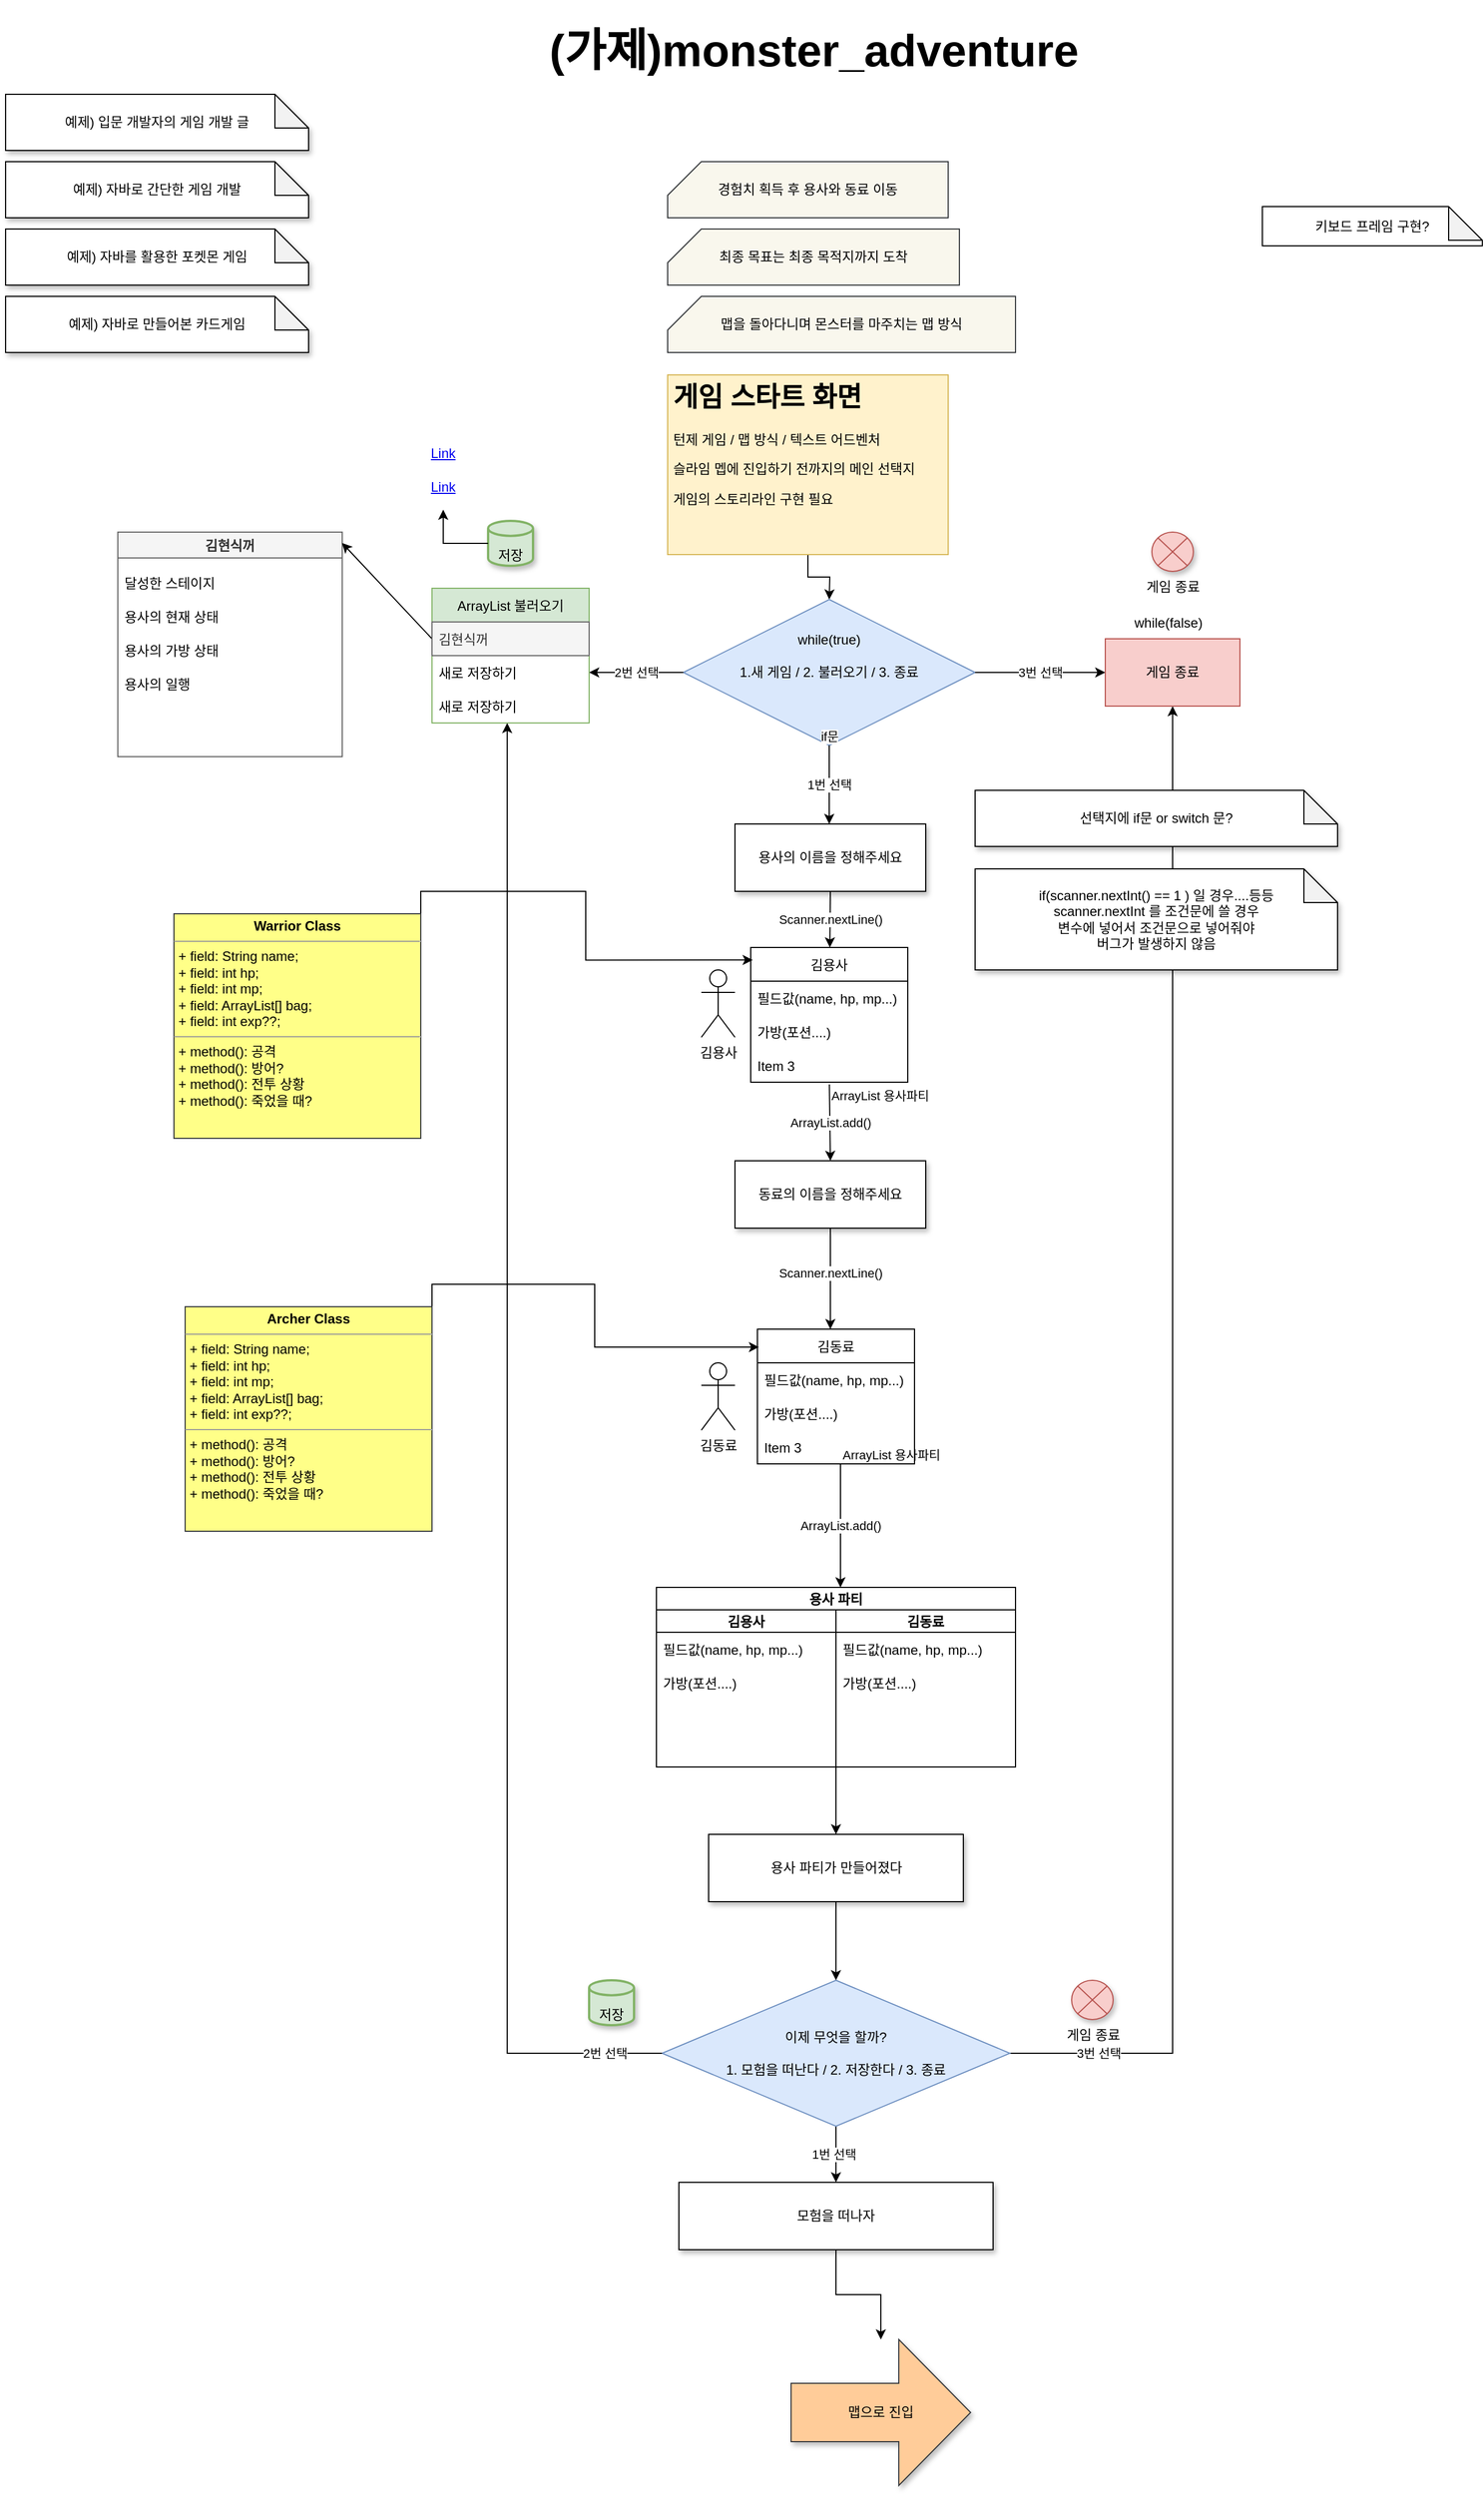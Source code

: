 <mxfile version="20.0.2" type="github" pages="4">
  <diagram id="C5RBs43oDa-KdzZeNtuy" name="game_start">
    <mxGraphModel dx="1865" dy="1748" grid="1" gridSize="10" guides="1" tooltips="1" connect="1" arrows="1" fold="1" page="1" pageScale="1" pageWidth="827" pageHeight="1169" background="none" math="0" shadow="0">
      <root>
        <mxCell id="WIyWlLk6GJQsqaUBKTNV-0" />
        <mxCell id="WIyWlLk6GJQsqaUBKTNV-1" parent="WIyWlLk6GJQsqaUBKTNV-0" />
        <mxCell id="PRMlBg0IRmGoO6BArrW4-14" value="" style="edgeStyle=segmentEdgeStyle;endArrow=classic;html=1;rounded=0;exitX=1;exitY=0.5;exitDx=0;exitDy=0;entryX=0.5;entryY=1;entryDx=0;entryDy=0;" parent="WIyWlLk6GJQsqaUBKTNV-1" source="PRMlBg0IRmGoO6BArrW4-6" target="Q8TZn7RBIf1q1gjqgfK8-12" edge="1">
          <mxGeometry width="50" height="50" relative="1" as="geometry">
            <mxPoint x="-220" y="-450" as="sourcePoint" />
            <mxPoint x="-170" y="-500" as="targetPoint" />
          </mxGeometry>
        </mxCell>
        <mxCell id="Q8TZn7RBIf1q1gjqgfK8-6" style="edgeStyle=orthogonalEdgeStyle;rounded=0;orthogonalLoop=1;jettySize=auto;html=1;exitX=0.5;exitY=1;exitDx=0;exitDy=0;entryX=0.5;entryY=0;entryDx=0;entryDy=0;" parent="WIyWlLk6GJQsqaUBKTNV-1" source="Q8TZn7RBIf1q1gjqgfK8-0" edge="1">
          <mxGeometry relative="1" as="geometry">
            <mxPoint x="44" y="-620" as="targetPoint" />
          </mxGeometry>
        </mxCell>
        <mxCell id="Q8TZn7RBIf1q1gjqgfK8-0" value="&lt;h1&gt;게임 스타트 화면&lt;/h1&gt;&lt;p&gt;턴제 게임 / 맵 방식 / 텍스트 어드벤처&lt;/p&gt;&lt;p&gt;&lt;span style=&quot;text-align: center;&quot;&gt;슬라임 멥에 진입하기 전까지의 메인 선택지&lt;/span&gt;&lt;br&gt;&lt;/p&gt;&lt;p&gt;&lt;span style=&quot;text-align: center;&quot;&gt;게임의 스토리라인 구현 필요&lt;/span&gt;&lt;/p&gt;" style="text;html=1;strokeColor=#d6b656;fillColor=#fff2cc;spacing=5;spacingTop=-20;whiteSpace=wrap;overflow=hidden;rounded=0;" parent="WIyWlLk6GJQsqaUBKTNV-1" vertex="1">
          <mxGeometry x="-100" y="-820" width="250" height="160" as="geometry" />
        </mxCell>
        <mxCell id="Q8TZn7RBIf1q1gjqgfK8-7" value="1.새 게임 / 2. 불러오기 / 3. 종료" style="rhombus;whiteSpace=wrap;html=1;fillColor=#dae8fc;strokeColor=#6c8ebf;" parent="WIyWlLk6GJQsqaUBKTNV-1" vertex="1">
          <mxGeometry x="-86" y="-620" width="260" height="130" as="geometry" />
        </mxCell>
        <mxCell id="Q8TZn7RBIf1q1gjqgfK8-14" value="" style="endArrow=classic;html=1;rounded=0;entryX=0;entryY=0.5;entryDx=0;entryDy=0;exitX=1;exitY=0.5;exitDx=0;exitDy=0;" parent="WIyWlLk6GJQsqaUBKTNV-1" source="Q8TZn7RBIf1q1gjqgfK8-7" target="Q8TZn7RBIf1q1gjqgfK8-12" edge="1">
          <mxGeometry relative="1" as="geometry">
            <mxPoint x="-10" y="-430" as="sourcePoint" />
            <mxPoint x="90" y="-430" as="targetPoint" />
            <Array as="points" />
          </mxGeometry>
        </mxCell>
        <mxCell id="Q8TZn7RBIf1q1gjqgfK8-15" value="3번 선택" style="edgeLabel;resizable=0;html=1;align=center;verticalAlign=middle;" parent="Q8TZn7RBIf1q1gjqgfK8-14" connectable="0" vertex="1">
          <mxGeometry relative="1" as="geometry" />
        </mxCell>
        <mxCell id="Q8TZn7RBIf1q1gjqgfK8-18" value="while(true)" style="text;strokeColor=none;fillColor=none;align=center;verticalAlign=middle;spacingLeft=4;spacingRight=4;overflow=hidden;points=[[0,0.5],[1,0.5]];portConstraint=eastwest;rotatable=0;" parent="WIyWlLk6GJQsqaUBKTNV-1" vertex="1">
          <mxGeometry x="4" y="-600" width="80" height="30" as="geometry" />
        </mxCell>
        <mxCell id="Q8TZn7RBIf1q1gjqgfK8-19" value="" style="endArrow=classic;html=1;rounded=0;exitX=0.5;exitY=1;exitDx=0;exitDy=0;" parent="WIyWlLk6GJQsqaUBKTNV-1" source="Q8TZn7RBIf1q1gjqgfK8-7" edge="1">
          <mxGeometry relative="1" as="geometry">
            <mxPoint x="-40" y="-530" as="sourcePoint" />
            <mxPoint x="44" y="-420" as="targetPoint" />
          </mxGeometry>
        </mxCell>
        <mxCell id="Q8TZn7RBIf1q1gjqgfK8-20" value="1번 선택" style="edgeLabel;resizable=0;html=1;align=center;verticalAlign=middle;" parent="Q8TZn7RBIf1q1gjqgfK8-19" connectable="0" vertex="1">
          <mxGeometry relative="1" as="geometry" />
        </mxCell>
        <mxCell id="Q8TZn7RBIf1q1gjqgfK8-21" value="if문" style="edgeLabel;resizable=0;html=1;align=center;verticalAlign=bottom;" parent="Q8TZn7RBIf1q1gjqgfK8-19" connectable="0" vertex="1">
          <mxGeometry x="-1" relative="1" as="geometry" />
        </mxCell>
        <mxCell id="Q8TZn7RBIf1q1gjqgfK8-28" value="" style="endArrow=classic;html=1;rounded=0;exitX=0;exitY=0.5;exitDx=0;exitDy=0;entryX=1;entryY=0.5;entryDx=0;entryDy=0;" parent="WIyWlLk6GJQsqaUBKTNV-1" source="Q8TZn7RBIf1q1gjqgfK8-7" target="Q8TZn7RBIf1q1gjqgfK8-24" edge="1">
          <mxGeometry relative="1" as="geometry">
            <mxPoint x="-10" y="-530" as="sourcePoint" />
            <mxPoint x="90" y="-530" as="targetPoint" />
          </mxGeometry>
        </mxCell>
        <mxCell id="Q8TZn7RBIf1q1gjqgfK8-29" value="2번 선택" style="edgeLabel;resizable=0;html=1;align=center;verticalAlign=middle;" parent="Q8TZn7RBIf1q1gjqgfK8-28" connectable="0" vertex="1">
          <mxGeometry relative="1" as="geometry" />
        </mxCell>
        <mxCell id="Q8TZn7RBIf1q1gjqgfK8-87" value="김현식꺼" style="swimlane;fillColor=#f5f5f5;fontColor=#333333;strokeColor=#666666;" parent="WIyWlLk6GJQsqaUBKTNV-1" vertex="1">
          <mxGeometry x="-590" y="-680" width="200" height="200" as="geometry" />
        </mxCell>
        <mxCell id="Q8TZn7RBIf1q1gjqgfK8-91" value="용사의 현재 상태" style="text;strokeColor=none;fillColor=none;align=left;verticalAlign=middle;spacingLeft=4;spacingRight=4;overflow=hidden;points=[[0,0.5],[1,0.5]];portConstraint=eastwest;rotatable=0;" parent="Q8TZn7RBIf1q1gjqgfK8-87" vertex="1">
          <mxGeometry y="60" width="200" height="30" as="geometry" />
        </mxCell>
        <mxCell id="Q8TZn7RBIf1q1gjqgfK8-92" value="용사의 가방 상태" style="text;strokeColor=none;fillColor=none;align=left;verticalAlign=middle;spacingLeft=4;spacingRight=4;overflow=hidden;points=[[0,0.5],[1,0.5]];portConstraint=eastwest;rotatable=0;" parent="Q8TZn7RBIf1q1gjqgfK8-87" vertex="1">
          <mxGeometry y="90" width="200" height="30" as="geometry" />
        </mxCell>
        <mxCell id="Q8TZn7RBIf1q1gjqgfK8-93" value="달성한 스테이지" style="text;strokeColor=none;fillColor=none;align=left;verticalAlign=middle;spacingLeft=4;spacingRight=4;overflow=hidden;points=[[0,0.5],[1,0.5]];portConstraint=eastwest;rotatable=0;" parent="Q8TZn7RBIf1q1gjqgfK8-87" vertex="1">
          <mxGeometry y="30" width="200" height="30" as="geometry" />
        </mxCell>
        <mxCell id="Q8TZn7RBIf1q1gjqgfK8-94" value="용사의 일행" style="text;strokeColor=none;fillColor=none;align=left;verticalAlign=middle;spacingLeft=4;spacingRight=4;overflow=hidden;points=[[0,0.5],[1,0.5]];portConstraint=eastwest;rotatable=0;" parent="Q8TZn7RBIf1q1gjqgfK8-87" vertex="1">
          <mxGeometry y="120" width="200" height="30" as="geometry" />
        </mxCell>
        <mxCell id="Q8TZn7RBIf1q1gjqgfK8-88" value="" style="endArrow=classic;html=1;rounded=0;entryX=0.999;entryY=0.048;entryDx=0;entryDy=0;entryPerimeter=0;exitX=0;exitY=0.5;exitDx=0;exitDy=0;" parent="WIyWlLk6GJQsqaUBKTNV-1" source="Q8TZn7RBIf1q1gjqgfK8-23" target="Q8TZn7RBIf1q1gjqgfK8-87" edge="1">
          <mxGeometry width="50" height="50" relative="1" as="geometry">
            <mxPoint x="-320" y="-590" as="sourcePoint" />
            <mxPoint x="-290" y="-560" as="targetPoint" />
          </mxGeometry>
        </mxCell>
        <mxCell id="Q8TZn7RBIf1q1gjqgfK8-96" value="용사의 이름을 정해주세요" style="rounded=0;whiteSpace=wrap;html=1;shadow=1;" parent="WIyWlLk6GJQsqaUBKTNV-1" vertex="1">
          <mxGeometry x="-40" y="-420" width="170" height="60" as="geometry" />
        </mxCell>
        <mxCell id="Q8TZn7RBIf1q1gjqgfK8-107" value="동료의 이름을 정해주세요" style="rounded=0;whiteSpace=wrap;html=1;shadow=1;" parent="WIyWlLk6GJQsqaUBKTNV-1" vertex="1">
          <mxGeometry x="-40" y="-120" width="170" height="60" as="geometry" />
        </mxCell>
        <mxCell id="Q8TZn7RBIf1q1gjqgfK8-114" value="" style="endArrow=classic;html=1;rounded=0;exitX=0.5;exitY=1;exitDx=0;exitDy=0;" parent="WIyWlLk6GJQsqaUBKTNV-1" source="Q8TZn7RBIf1q1gjqgfK8-107" edge="1">
          <mxGeometry width="50" height="50" relative="1" as="geometry">
            <mxPoint x="53.16" y="-179.88" as="sourcePoint" />
            <mxPoint x="45" y="30" as="targetPoint" />
          </mxGeometry>
        </mxCell>
        <mxCell id="Q8TZn7RBIf1q1gjqgfK8-115" value="용사 파티" style="swimlane;childLayout=stackLayout;resizeParent=1;resizeParentMax=0;startSize=20;" parent="WIyWlLk6GJQsqaUBKTNV-1" vertex="1">
          <mxGeometry x="-110" y="260" width="320" height="160" as="geometry">
            <mxRectangle x="304" y="910" width="80" height="20" as="alternateBounds" />
          </mxGeometry>
        </mxCell>
        <mxCell id="Q8TZn7RBIf1q1gjqgfK8-116" value="김용사" style="swimlane;startSize=20;" parent="Q8TZn7RBIf1q1gjqgfK8-115" vertex="1">
          <mxGeometry y="20" width="160" height="140" as="geometry" />
        </mxCell>
        <mxCell id="Q8TZn7RBIf1q1gjqgfK8-120" value="필드값(name, hp, mp...)" style="text;strokeColor=none;fillColor=none;align=left;verticalAlign=middle;spacingLeft=4;spacingRight=4;overflow=hidden;points=[[0,0.5],[1,0.5]];portConstraint=eastwest;rotatable=0;" parent="Q8TZn7RBIf1q1gjqgfK8-116" vertex="1">
          <mxGeometry y="20" width="160" height="30" as="geometry" />
        </mxCell>
        <mxCell id="Q8TZn7RBIf1q1gjqgfK8-122" value="가방(포션....)" style="text;strokeColor=none;fillColor=none;align=left;verticalAlign=middle;spacingLeft=4;spacingRight=4;overflow=hidden;points=[[0,0.5],[1,0.5]];portConstraint=eastwest;rotatable=0;" parent="Q8TZn7RBIf1q1gjqgfK8-116" vertex="1">
          <mxGeometry y="50" width="160" height="30" as="geometry" />
        </mxCell>
        <mxCell id="Q8TZn7RBIf1q1gjqgfK8-117" value="김동료" style="swimlane;startSize=20;" parent="Q8TZn7RBIf1q1gjqgfK8-115" vertex="1">
          <mxGeometry x="160" y="20" width="160" height="140" as="geometry" />
        </mxCell>
        <mxCell id="Q8TZn7RBIf1q1gjqgfK8-121" value="필드값(name, hp, mp...)" style="text;strokeColor=none;fillColor=none;align=left;verticalAlign=middle;spacingLeft=4;spacingRight=4;overflow=hidden;points=[[0,0.5],[1,0.5]];portConstraint=eastwest;rotatable=0;" parent="Q8TZn7RBIf1q1gjqgfK8-117" vertex="1">
          <mxGeometry y="20" width="160" height="30" as="geometry" />
        </mxCell>
        <mxCell id="Q8TZn7RBIf1q1gjqgfK8-123" value="가방(포션....)" style="text;strokeColor=none;fillColor=none;align=left;verticalAlign=middle;spacingLeft=4;spacingRight=4;overflow=hidden;points=[[0,0.5],[1,0.5]];portConstraint=eastwest;rotatable=0;" parent="Q8TZn7RBIf1q1gjqgfK8-117" vertex="1">
          <mxGeometry y="50" width="160" height="30" as="geometry" />
        </mxCell>
        <mxCell id="_Mia_UiZr0CnKLNUYDY4-0" value="" style="endArrow=classic;html=1;rounded=0;exitX=0.501;exitY=1.067;exitDx=0;exitDy=0;exitPerimeter=0;entryX=0.5;entryY=0;entryDx=0;entryDy=0;" parent="WIyWlLk6GJQsqaUBKTNV-1" source="Q8TZn7RBIf1q1gjqgfK8-100" target="Q8TZn7RBIf1q1gjqgfK8-107" edge="1">
          <mxGeometry relative="1" as="geometry">
            <mxPoint x="-250" y="-110" as="sourcePoint" />
            <mxPoint x="-90" y="-110" as="targetPoint" />
          </mxGeometry>
        </mxCell>
        <mxCell id="_Mia_UiZr0CnKLNUYDY4-1" value="ArrayList.add()" style="edgeLabel;resizable=0;html=1;align=center;verticalAlign=middle;" parent="_Mia_UiZr0CnKLNUYDY4-0" connectable="0" vertex="1">
          <mxGeometry relative="1" as="geometry" />
        </mxCell>
        <mxCell id="_Mia_UiZr0CnKLNUYDY4-2" value="ArrayList 용사파티" style="edgeLabel;resizable=0;html=1;align=left;verticalAlign=bottom;" parent="_Mia_UiZr0CnKLNUYDY4-0" connectable="0" vertex="1">
          <mxGeometry x="-1" relative="1" as="geometry">
            <mxPoint y="18" as="offset" />
          </mxGeometry>
        </mxCell>
        <mxCell id="_Mia_UiZr0CnKLNUYDY4-3" value="" style="endArrow=classic;html=1;rounded=0;" parent="WIyWlLk6GJQsqaUBKTNV-1" edge="1">
          <mxGeometry relative="1" as="geometry">
            <mxPoint x="54" y="150" as="sourcePoint" />
            <mxPoint x="54" y="260" as="targetPoint" />
          </mxGeometry>
        </mxCell>
        <mxCell id="_Mia_UiZr0CnKLNUYDY4-4" value="ArrayList.add()" style="edgeLabel;resizable=0;html=1;align=center;verticalAlign=middle;" parent="_Mia_UiZr0CnKLNUYDY4-3" connectable="0" vertex="1">
          <mxGeometry relative="1" as="geometry" />
        </mxCell>
        <mxCell id="_Mia_UiZr0CnKLNUYDY4-5" value="ArrayList 용사파티" style="edgeLabel;resizable=0;html=1;align=left;verticalAlign=bottom;" parent="_Mia_UiZr0CnKLNUYDY4-3" connectable="0" vertex="1">
          <mxGeometry x="-1" relative="1" as="geometry" />
        </mxCell>
        <mxCell id="_Mia_UiZr0CnKLNUYDY4-6" value="" style="endArrow=classic;html=1;rounded=0;exitX=0.5;exitY=1;exitDx=0;exitDy=0;" parent="WIyWlLk6GJQsqaUBKTNV-1" source="Q8TZn7RBIf1q1gjqgfK8-96" target="Q8TZn7RBIf1q1gjqgfK8-97" edge="1">
          <mxGeometry relative="1" as="geometry">
            <mxPoint x="-220" y="-110" as="sourcePoint" />
            <mxPoint x="-120" y="-110" as="targetPoint" />
          </mxGeometry>
        </mxCell>
        <mxCell id="_Mia_UiZr0CnKLNUYDY4-7" value="Scanner.nextLine()" style="edgeLabel;resizable=0;html=1;align=center;verticalAlign=middle;" parent="_Mia_UiZr0CnKLNUYDY4-6" connectable="0" vertex="1">
          <mxGeometry relative="1" as="geometry" />
        </mxCell>
        <mxCell id="_Mia_UiZr0CnKLNUYDY4-8" value="Scanner.nextLine()" style="edgeLabel;resizable=0;html=1;align=center;verticalAlign=middle;" parent="WIyWlLk6GJQsqaUBKTNV-1" connectable="0" vertex="1">
          <mxGeometry x="45" y="-20.004" as="geometry" />
        </mxCell>
        <mxCell id="_Mia_UiZr0CnKLNUYDY4-10" value="맵을 돌아다니며 몬스터를 마주치는 맵 방식" style="shape=card;whiteSpace=wrap;html=1;align=center;fillColor=#f9f7ed;strokeColor=#36393d;" parent="WIyWlLk6GJQsqaUBKTNV-1" vertex="1">
          <mxGeometry x="-100" y="-890" width="310" height="50" as="geometry" />
        </mxCell>
        <mxCell id="_Mia_UiZr0CnKLNUYDY4-11" value="&lt;span style=&quot;text-align: left;&quot;&gt;최종 목표는 최종 목적지까지 도착&lt;/span&gt;" style="shape=card;whiteSpace=wrap;html=1;fillColor=#f9f7ed;strokeColor=#36393d;" parent="WIyWlLk6GJQsqaUBKTNV-1" vertex="1">
          <mxGeometry x="-100" y="-950" width="260" height="50" as="geometry" />
        </mxCell>
        <mxCell id="PRMlBg0IRmGoO6BArrW4-2" value="선택지에 if문 or switch 문?" style="shape=note;whiteSpace=wrap;html=1;backgroundOutline=1;darkOpacity=0.05;shadow=1;" parent="WIyWlLk6GJQsqaUBKTNV-1" vertex="1">
          <mxGeometry x="174" y="-450" width="323" height="50" as="geometry" />
        </mxCell>
        <mxCell id="PRMlBg0IRmGoO6BArrW4-3" value="if(scanner.nextInt() == 1 ) 일 경우....등등&lt;br&gt;scanner.nextInt 를 조건문에 쓸 경우&lt;br&gt;변수에 넣어서 조건문으로 넣어줘야&lt;br&gt;버그가 발생하지 않음" style="shape=note;whiteSpace=wrap;html=1;backgroundOutline=1;darkOpacity=0.05;shadow=1;" parent="WIyWlLk6GJQsqaUBKTNV-1" vertex="1">
          <mxGeometry x="174" y="-380" width="323" height="90" as="geometry" />
        </mxCell>
        <mxCell id="PRMlBg0IRmGoO6BArrW4-4" value="용사 파티가 만들어졌다" style="rounded=0;whiteSpace=wrap;html=1;shadow=1;" parent="WIyWlLk6GJQsqaUBKTNV-1" vertex="1">
          <mxGeometry x="-63.5" y="480" width="227" height="60" as="geometry" />
        </mxCell>
        <mxCell id="PRMlBg0IRmGoO6BArrW4-5" value="" style="endArrow=classic;html=1;rounded=0;exitX=0;exitY=1;exitDx=0;exitDy=0;entryX=0.5;entryY=0;entryDx=0;entryDy=0;" parent="WIyWlLk6GJQsqaUBKTNV-1" source="Q8TZn7RBIf1q1gjqgfK8-117" target="PRMlBg0IRmGoO6BArrW4-4" edge="1">
          <mxGeometry width="50" height="50" relative="1" as="geometry">
            <mxPoint x="-83" y="350" as="sourcePoint" />
            <mxPoint x="17" y="450" as="targetPoint" />
          </mxGeometry>
        </mxCell>
        <mxCell id="PRMlBg0IRmGoO6BArrW4-16" value="" style="edgeStyle=orthogonalEdgeStyle;rounded=0;orthogonalLoop=1;jettySize=auto;html=1;" parent="WIyWlLk6GJQsqaUBKTNV-1" source="PRMlBg0IRmGoO6BArrW4-6" target="PRMlBg0IRmGoO6BArrW4-15" edge="1">
          <mxGeometry relative="1" as="geometry" />
        </mxCell>
        <mxCell id="PRMlBg0IRmGoO6BArrW4-6" value="이제 무엇을 할까?&lt;br&gt;&lt;br&gt;1. 모험을 떠난다 / 2. 저장한다 / 3. 종료" style="rhombus;whiteSpace=wrap;html=1;shadow=0;fillColor=#dae8fc;strokeColor=#6c8ebf;" parent="WIyWlLk6GJQsqaUBKTNV-1" vertex="1">
          <mxGeometry x="-105" y="610" width="310" height="130" as="geometry" />
        </mxCell>
        <mxCell id="PRMlBg0IRmGoO6BArrW4-7" value="" style="endArrow=classic;html=1;rounded=0;entryX=0.5;entryY=0;entryDx=0;entryDy=0;exitX=0.5;exitY=1;exitDx=0;exitDy=0;" parent="WIyWlLk6GJQsqaUBKTNV-1" source="PRMlBg0IRmGoO6BArrW4-4" target="PRMlBg0IRmGoO6BArrW4-6" edge="1">
          <mxGeometry width="50" height="50" relative="1" as="geometry">
            <mxPoint x="-220" y="730" as="sourcePoint" />
            <mxPoint x="-170" y="680" as="targetPoint" />
          </mxGeometry>
        </mxCell>
        <mxCell id="PRMlBg0IRmGoO6BArrW4-13" value="" style="edgeStyle=segmentEdgeStyle;endArrow=classic;html=1;rounded=0;exitX=0;exitY=0.5;exitDx=0;exitDy=0;startArrow=none;" parent="WIyWlLk6GJQsqaUBKTNV-1" source="PRMlBg0IRmGoO6BArrW4-6" edge="1">
          <mxGeometry width="50" height="50" relative="1" as="geometry">
            <mxPoint x="-190" y="660" as="sourcePoint" />
            <mxPoint x="-243" y="-510" as="targetPoint" />
          </mxGeometry>
        </mxCell>
        <mxCell id="PRMlBg0IRmGoO6BArrW4-34" value="" style="edgeStyle=orthogonalEdgeStyle;rounded=0;orthogonalLoop=1;jettySize=auto;html=1;" parent="WIyWlLk6GJQsqaUBKTNV-1" source="PRMlBg0IRmGoO6BArrW4-15" target="PRMlBg0IRmGoO6BArrW4-33" edge="1">
          <mxGeometry relative="1" as="geometry" />
        </mxCell>
        <mxCell id="PRMlBg0IRmGoO6BArrW4-15" value="모험을 떠나자" style="whiteSpace=wrap;html=1;shadow=1;" parent="WIyWlLk6GJQsqaUBKTNV-1" vertex="1">
          <mxGeometry x="-90" y="790" width="280" height="60" as="geometry" />
        </mxCell>
        <mxCell id="PRMlBg0IRmGoO6BArrW4-22" value="3번 선택" style="edgeLabel;resizable=0;html=1;align=center;verticalAlign=middle;" parent="WIyWlLk6GJQsqaUBKTNV-1" connectable="0" vertex="1">
          <mxGeometry x="319.997" y="170" as="geometry">
            <mxPoint x="-36" y="505" as="offset" />
          </mxGeometry>
        </mxCell>
        <mxCell id="PRMlBg0IRmGoO6BArrW4-23" value="2번 선택" style="edgeLabel;resizable=0;html=1;align=center;verticalAlign=middle;" parent="WIyWlLk6GJQsqaUBKTNV-1" connectable="0" vertex="1">
          <mxGeometry x="-120.003" y="170" as="geometry">
            <mxPoint x="-36" y="505" as="offset" />
          </mxGeometry>
        </mxCell>
        <mxCell id="PRMlBg0IRmGoO6BArrW4-24" value="1번 선택" style="edgeLabel;resizable=0;html=1;align=center;verticalAlign=middle;" parent="WIyWlLk6GJQsqaUBKTNV-1" connectable="0" vertex="1">
          <mxGeometry x="83.997" y="260" as="geometry">
            <mxPoint x="-36" y="505" as="offset" />
          </mxGeometry>
        </mxCell>
        <UserObject label="" linkTarget="_blank" id="PRMlBg0IRmGoO6BArrW4-25">
          <mxCell style="group" parent="WIyWlLk6GJQsqaUBKTNV-1" vertex="1" connectable="0">
            <mxGeometry x="-310" y="-690" width="140" height="180" as="geometry" />
          </mxCell>
        </UserObject>
        <mxCell id="Q8TZn7RBIf1q1gjqgfK8-22" value="ArrayList 불러오기" style="swimlane;fontStyle=0;childLayout=stackLayout;horizontal=1;startSize=30;horizontalStack=0;resizeParent=1;resizeParentMax=0;resizeLast=0;collapsible=1;marginBottom=0;fillColor=#d5e8d4;strokeColor=#82b366;" parent="PRMlBg0IRmGoO6BArrW4-25" vertex="1">
          <mxGeometry y="60" width="140" height="120" as="geometry" />
        </mxCell>
        <mxCell id="Q8TZn7RBIf1q1gjqgfK8-23" value="김현식꺼" style="text;strokeColor=#666666;fillColor=#f5f5f5;align=left;verticalAlign=middle;spacingLeft=4;spacingRight=4;overflow=hidden;points=[[0,0.5],[1,0.5]];portConstraint=eastwest;rotatable=0;fontColor=#333333;" parent="Q8TZn7RBIf1q1gjqgfK8-22" vertex="1">
          <mxGeometry y="30" width="140" height="30" as="geometry" />
        </mxCell>
        <mxCell id="Q8TZn7RBIf1q1gjqgfK8-24" value="새로 저장하기" style="text;strokeColor=none;fillColor=none;align=left;verticalAlign=middle;spacingLeft=4;spacingRight=4;overflow=hidden;points=[[0,0.5],[1,0.5]];portConstraint=eastwest;rotatable=0;" parent="Q8TZn7RBIf1q1gjqgfK8-22" vertex="1">
          <mxGeometry y="60" width="140" height="30" as="geometry" />
        </mxCell>
        <mxCell id="Q8TZn7RBIf1q1gjqgfK8-25" value="새로 저장하기" style="text;strokeColor=none;fillColor=none;align=left;verticalAlign=middle;spacingLeft=4;spacingRight=4;overflow=hidden;points=[[0,0.5],[1,0.5]];portConstraint=eastwest;rotatable=0;" parent="Q8TZn7RBIf1q1gjqgfK8-22" vertex="1">
          <mxGeometry y="90" width="140" height="30" as="geometry" />
        </mxCell>
        <mxCell id="PRMlBg0IRmGoO6BArrW4-0" value="저장" style="strokeWidth=2;html=1;shape=mxgraph.flowchart.database;whiteSpace=wrap;shadow=1;fillColor=#d5e8d4;strokeColor=#82b366;verticalAlign=bottom;" parent="PRMlBg0IRmGoO6BArrW4-25" vertex="1">
          <mxGeometry x="50" width="40" height="40" as="geometry" />
        </mxCell>
        <mxCell id="PRMlBg0IRmGoO6BArrW4-26" value="" style="group" parent="WIyWlLk6GJQsqaUBKTNV-1" vertex="1" connectable="0">
          <mxGeometry x="290" y="-680" width="120" height="155" as="geometry" />
        </mxCell>
        <mxCell id="Q8TZn7RBIf1q1gjqgfK8-12" value="게임 종료" style="rounded=0;whiteSpace=wrap;html=1;fillColor=#f8cecc;strokeColor=#b85450;" parent="PRMlBg0IRmGoO6BArrW4-26" vertex="1">
          <mxGeometry y="95" width="120" height="60" as="geometry" />
        </mxCell>
        <mxCell id="_Mia_UiZr0CnKLNUYDY4-12" value="while(false)" style="text;strokeColor=none;fillColor=none;align=left;verticalAlign=middle;spacingLeft=4;spacingRight=4;overflow=hidden;points=[[0,0.5],[1,0.5]];portConstraint=eastwest;rotatable=0;" parent="PRMlBg0IRmGoO6BArrW4-26" vertex="1">
          <mxGeometry x="20" y="65" width="80" height="30" as="geometry" />
        </mxCell>
        <mxCell id="PRMlBg0IRmGoO6BArrW4-1" value="게임 종료" style="verticalLabelPosition=bottom;verticalAlign=top;html=1;shape=mxgraph.flowchart.or;shadow=1;fillColor=#f8cecc;strokeColor=#b85450;" parent="PRMlBg0IRmGoO6BArrW4-26" vertex="1">
          <mxGeometry x="41.5" width="37" height="35" as="geometry" />
        </mxCell>
        <mxCell id="PRMlBg0IRmGoO6BArrW4-27" value="" style="group" parent="WIyWlLk6GJQsqaUBKTNV-1" vertex="1" connectable="0">
          <mxGeometry x="-70" y="30" width="190" height="120" as="geometry" />
        </mxCell>
        <mxCell id="Q8TZn7RBIf1q1gjqgfK8-108" value="김동료" style="swimlane;fontStyle=0;childLayout=stackLayout;horizontal=1;startSize=30;horizontalStack=0;resizeParent=1;resizeParentMax=0;resizeLast=0;collapsible=1;marginBottom=0;" parent="PRMlBg0IRmGoO6BArrW4-27" vertex="1">
          <mxGeometry x="50" width="140" height="120" as="geometry" />
        </mxCell>
        <mxCell id="Q8TZn7RBIf1q1gjqgfK8-109" value="필드값(name, hp, mp...)" style="text;strokeColor=none;fillColor=none;align=left;verticalAlign=middle;spacingLeft=4;spacingRight=4;overflow=hidden;points=[[0,0.5],[1,0.5]];portConstraint=eastwest;rotatable=0;" parent="Q8TZn7RBIf1q1gjqgfK8-108" vertex="1">
          <mxGeometry y="30" width="140" height="30" as="geometry" />
        </mxCell>
        <mxCell id="Q8TZn7RBIf1q1gjqgfK8-110" value="가방(포션....)" style="text;strokeColor=none;fillColor=none;align=left;verticalAlign=middle;spacingLeft=4;spacingRight=4;overflow=hidden;points=[[0,0.5],[1,0.5]];portConstraint=eastwest;rotatable=0;" parent="Q8TZn7RBIf1q1gjqgfK8-108" vertex="1">
          <mxGeometry y="60" width="140" height="30" as="geometry" />
        </mxCell>
        <mxCell id="Q8TZn7RBIf1q1gjqgfK8-111" value="Item 3" style="text;strokeColor=none;fillColor=none;align=left;verticalAlign=middle;spacingLeft=4;spacingRight=4;overflow=hidden;points=[[0,0.5],[1,0.5]];portConstraint=eastwest;rotatable=0;" parent="Q8TZn7RBIf1q1gjqgfK8-108" vertex="1">
          <mxGeometry y="90" width="140" height="30" as="geometry" />
        </mxCell>
        <mxCell id="_Mia_UiZr0CnKLNUYDY4-19" value="김동료" style="shape=umlActor;verticalLabelPosition=bottom;verticalAlign=top;html=1;outlineConnect=0;" parent="PRMlBg0IRmGoO6BArrW4-27" vertex="1">
          <mxGeometry y="30" width="30" height="60" as="geometry" />
        </mxCell>
        <mxCell id="PRMlBg0IRmGoO6BArrW4-28" value="" style="group" parent="WIyWlLk6GJQsqaUBKTNV-1" vertex="1" connectable="0">
          <mxGeometry x="-70" y="-310" width="184" height="120" as="geometry" />
        </mxCell>
        <mxCell id="Q8TZn7RBIf1q1gjqgfK8-97" value="김용사" style="swimlane;fontStyle=0;childLayout=stackLayout;horizontal=1;startSize=30;horizontalStack=0;resizeParent=1;resizeParentMax=0;resizeLast=0;collapsible=1;marginBottom=0;" parent="PRMlBg0IRmGoO6BArrW4-28" vertex="1">
          <mxGeometry x="44" width="140" height="120" as="geometry" />
        </mxCell>
        <mxCell id="Q8TZn7RBIf1q1gjqgfK8-98" value="필드값(name, hp, mp...)" style="text;strokeColor=none;fillColor=none;align=left;verticalAlign=middle;spacingLeft=4;spacingRight=4;overflow=hidden;points=[[0,0.5],[1,0.5]];portConstraint=eastwest;rotatable=0;" parent="Q8TZn7RBIf1q1gjqgfK8-97" vertex="1">
          <mxGeometry y="30" width="140" height="30" as="geometry" />
        </mxCell>
        <mxCell id="Q8TZn7RBIf1q1gjqgfK8-99" value="가방(포션....)" style="text;strokeColor=none;fillColor=none;align=left;verticalAlign=middle;spacingLeft=4;spacingRight=4;overflow=hidden;points=[[0,0.5],[1,0.5]];portConstraint=eastwest;rotatable=0;" parent="Q8TZn7RBIf1q1gjqgfK8-97" vertex="1">
          <mxGeometry y="60" width="140" height="30" as="geometry" />
        </mxCell>
        <mxCell id="Q8TZn7RBIf1q1gjqgfK8-100" value="Item 3" style="text;strokeColor=none;fillColor=none;align=left;verticalAlign=middle;spacingLeft=4;spacingRight=4;overflow=hidden;points=[[0,0.5],[1,0.5]];portConstraint=eastwest;rotatable=0;" parent="Q8TZn7RBIf1q1gjqgfK8-97" vertex="1">
          <mxGeometry y="90" width="140" height="30" as="geometry" />
        </mxCell>
        <mxCell id="_Mia_UiZr0CnKLNUYDY4-13" value="김용사" style="shape=umlActor;verticalLabelPosition=bottom;verticalAlign=top;html=1;outlineConnect=0;" parent="PRMlBg0IRmGoO6BArrW4-28" vertex="1">
          <mxGeometry y="20" width="30" height="60" as="geometry" />
        </mxCell>
        <mxCell id="PRMlBg0IRmGoO6BArrW4-29" value="저장" style="strokeWidth=2;html=1;shape=mxgraph.flowchart.database;whiteSpace=wrap;shadow=1;fillColor=#d5e8d4;strokeColor=#82b366;verticalAlign=bottom;" parent="WIyWlLk6GJQsqaUBKTNV-1" vertex="1">
          <mxGeometry x="-170" y="610" width="40" height="40" as="geometry" />
        </mxCell>
        <mxCell id="PRMlBg0IRmGoO6BArrW4-30" value="게임 종료" style="verticalLabelPosition=bottom;verticalAlign=top;html=1;shape=mxgraph.flowchart.or;shadow=1;fillColor=#f8cecc;strokeColor=#b85450;" parent="WIyWlLk6GJQsqaUBKTNV-1" vertex="1">
          <mxGeometry x="260" y="610" width="37" height="35" as="geometry" />
        </mxCell>
        <UserObject label="맵으로 진입" link="data:page/id,d0_zAkGaChqCbyK7Lp2f" id="PRMlBg0IRmGoO6BArrW4-33">
          <mxCell style="shape=singleArrow;whiteSpace=wrap;html=1;arrowWidth=0.4;arrowSize=0.4;shadow=1;fillColor=#ffcc99;strokeColor=#36393d;" parent="WIyWlLk6GJQsqaUBKTNV-1" vertex="1">
            <mxGeometry x="10" y="930" width="160" height="130" as="geometry" />
          </mxCell>
        </UserObject>
        <UserObject label="Link" link="https://m.blog.naver.com/PostView.naver?isHttpsRedirect=true&amp;blogId=blue7water&amp;logNo=10015714231" id="dGa60oDW0xaZCtbf9i1Z-1">
          <mxCell style="text;html=1;strokeColor=none;fillColor=none;whiteSpace=wrap;align=center;verticalAlign=middle;fontColor=#0000EE;fontStyle=4;shadow=1;" parent="WIyWlLk6GJQsqaUBKTNV-1" vertex="1">
            <mxGeometry x="-330" y="-740" width="60" height="40" as="geometry" />
          </mxCell>
        </UserObject>
        <mxCell id="dGa60oDW0xaZCtbf9i1Z-2" value="" style="edgeStyle=orthogonalEdgeStyle;rounded=0;orthogonalLoop=1;jettySize=auto;html=1;" parent="WIyWlLk6GJQsqaUBKTNV-1" source="PRMlBg0IRmGoO6BArrW4-0" target="dGa60oDW0xaZCtbf9i1Z-1" edge="1">
          <mxGeometry relative="1" as="geometry" />
        </mxCell>
        <UserObject label="예제) 입문 개발자의 게임 개발 글" link="https://mr-cho.tistory.com/106" id="dGa60oDW0xaZCtbf9i1Z-6">
          <mxCell style="shape=note;whiteSpace=wrap;html=1;backgroundOutline=1;darkOpacity=0.05;shadow=1;strokeColor=default;fillColor=default;" parent="WIyWlLk6GJQsqaUBKTNV-1" vertex="1">
            <mxGeometry x="-690" y="-1070" width="270" height="50" as="geometry" />
          </mxCell>
        </UserObject>
        <mxCell id="dGa60oDW0xaZCtbf9i1Z-9" value="&lt;font style=&quot;font-size: 40px;&quot;&gt;(가제)monster_adventure&lt;/font&gt;" style="text;strokeColor=none;fillColor=none;html=1;fontSize=24;fontStyle=1;verticalAlign=middle;align=center;shadow=1;" parent="WIyWlLk6GJQsqaUBKTNV-1" vertex="1">
          <mxGeometry x="-230" y="-1150" width="520" height="80" as="geometry" />
        </mxCell>
        <mxCell id="dGa60oDW0xaZCtbf9i1Z-10" value="&lt;span style=&quot;text-align: left;&quot;&gt;경험치 획득 후 용사와 동료 이동&lt;/span&gt;" style="shape=card;whiteSpace=wrap;html=1;align=center;fillColor=#f9f7ed;strokeColor=#36393d;" parent="WIyWlLk6GJQsqaUBKTNV-1" vertex="1">
          <mxGeometry x="-100" y="-1010" width="250" height="50" as="geometry" />
        </mxCell>
        <UserObject label="예제) 자바로 간단한 게임 개발" link="https://m.blog.naver.com/PostView.naver?isHttpsRedirect=true&amp;blogId=war2i7i7&amp;logNo=220800037422" id="dGa60oDW0xaZCtbf9i1Z-11">
          <mxCell style="shape=note;whiteSpace=wrap;html=1;backgroundOutline=1;darkOpacity=0.05;shadow=1;strokeColor=default;fillColor=default;" parent="WIyWlLk6GJQsqaUBKTNV-1" vertex="1">
            <mxGeometry x="-690" y="-1010" width="270" height="50" as="geometry" />
          </mxCell>
        </UserObject>
        <UserObject label="예제) 자바를 활용한 포켓몬 게임" link="https://velog.io/@fordevelop/Java-%ED%99%9C%EC%9A%A9-%ED%8F%AC%EC%BC%93%EB%AA%AC-%EA%B2%8C%EC%9E%84" id="dGa60oDW0xaZCtbf9i1Z-12">
          <mxCell style="shape=note;whiteSpace=wrap;html=1;backgroundOutline=1;darkOpacity=0.05;shadow=1;strokeColor=default;fillColor=default;" parent="WIyWlLk6GJQsqaUBKTNV-1" vertex="1">
            <mxGeometry x="-690" y="-950" width="270" height="50" as="geometry" />
          </mxCell>
        </UserObject>
        <UserObject label="예제) 자바로 만들어본 카드게임" link="https://rinuel.tistory.com/5" id="Y2E3YzelX12bgfmVweFw-0">
          <mxCell style="shape=note;whiteSpace=wrap;html=1;backgroundOutline=1;darkOpacity=0.05;shadow=1;strokeColor=default;fillColor=default;" parent="WIyWlLk6GJQsqaUBKTNV-1" vertex="1">
            <mxGeometry x="-690" y="-890" width="270" height="50" as="geometry" />
          </mxCell>
        </UserObject>
        <mxCell id="3ehhde29I6oZmMRlAuGe-2" style="edgeStyle=orthogonalEdgeStyle;rounded=0;orthogonalLoop=1;jettySize=auto;html=1;exitX=1;exitY=0;exitDx=0;exitDy=0;entryX=0.013;entryY=0.093;entryDx=0;entryDy=0;entryPerimeter=0;" edge="1" parent="WIyWlLk6GJQsqaUBKTNV-1" source="3ehhde29I6oZmMRlAuGe-0" target="Q8TZn7RBIf1q1gjqgfK8-97">
          <mxGeometry relative="1" as="geometry" />
        </mxCell>
        <mxCell id="3ehhde29I6oZmMRlAuGe-0" value="&lt;p style=&quot;margin:0px;margin-top:4px;text-align:center;&quot;&gt;&lt;b&gt;Warrior Class&lt;/b&gt;&lt;/p&gt;&lt;hr size=&quot;1&quot;&gt;&lt;p style=&quot;margin:0px;margin-left:4px;&quot;&gt;+ field: String name;&lt;br&gt;&lt;/p&gt;&lt;p style=&quot;margin:0px;margin-left:4px;&quot;&gt;+ field: int hp;&lt;br&gt;&lt;/p&gt;&lt;p style=&quot;margin:0px;margin-left:4px;&quot;&gt;+ field: int mp;&lt;br&gt;&lt;/p&gt;&lt;p style=&quot;margin:0px;margin-left:4px;&quot;&gt;+ field: ArrayList[] bag;&lt;br&gt;&lt;/p&gt;&lt;p style=&quot;margin:0px;margin-left:4px;&quot;&gt;+ field: int exp??;&lt;br&gt;&lt;/p&gt;&lt;hr size=&quot;1&quot;&gt;&lt;p style=&quot;margin:0px;margin-left:4px;&quot;&gt;+ method(): 공격&lt;/p&gt;&lt;p style=&quot;margin:0px;margin-left:4px;&quot;&gt;+ method(): 방어?&lt;br&gt;&lt;/p&gt;&lt;p style=&quot;margin:0px;margin-left:4px;&quot;&gt;+ method(): 전투 상황&lt;br&gt;&lt;/p&gt;&lt;p style=&quot;margin:0px;margin-left:4px;&quot;&gt;+ method(): 죽었을 때?&lt;br&gt;&lt;/p&gt;" style="verticalAlign=top;align=left;overflow=fill;fontSize=12;fontFamily=Helvetica;html=1;fillColor=#ffff88;strokeColor=#36393d;" vertex="1" parent="WIyWlLk6GJQsqaUBKTNV-1">
          <mxGeometry x="-540" y="-340" width="220" height="200" as="geometry" />
        </mxCell>
        <mxCell id="3ehhde29I6oZmMRlAuGe-4" style="edgeStyle=orthogonalEdgeStyle;rounded=0;orthogonalLoop=1;jettySize=auto;html=1;exitX=1;exitY=0;exitDx=0;exitDy=0;entryX=0.01;entryY=0.133;entryDx=0;entryDy=0;entryPerimeter=0;" edge="1" parent="WIyWlLk6GJQsqaUBKTNV-1" source="3ehhde29I6oZmMRlAuGe-3" target="Q8TZn7RBIf1q1gjqgfK8-108">
          <mxGeometry relative="1" as="geometry" />
        </mxCell>
        <mxCell id="3ehhde29I6oZmMRlAuGe-3" value="&lt;p style=&quot;margin:0px;margin-top:4px;text-align:center;&quot;&gt;&lt;b&gt;Archer Class&lt;/b&gt;&lt;/p&gt;&lt;hr size=&quot;1&quot;&gt;&lt;p style=&quot;margin:0px;margin-left:4px;&quot;&gt;+ field: String name;&lt;br&gt;&lt;/p&gt;&lt;p style=&quot;margin:0px;margin-left:4px;&quot;&gt;+ field: int hp;&lt;br&gt;&lt;/p&gt;&lt;p style=&quot;margin:0px;margin-left:4px;&quot;&gt;+ field: int mp;&lt;br&gt;&lt;/p&gt;&lt;p style=&quot;margin:0px;margin-left:4px;&quot;&gt;+ field: ArrayList[] bag;&lt;br&gt;&lt;/p&gt;&lt;p style=&quot;margin:0px;margin-left:4px;&quot;&gt;+ field: int exp??;&lt;br&gt;&lt;/p&gt;&lt;hr size=&quot;1&quot;&gt;&lt;p style=&quot;margin:0px;margin-left:4px;&quot;&gt;+ method(): 공격&lt;/p&gt;&lt;p style=&quot;margin:0px;margin-left:4px;&quot;&gt;+ method(): 방어?&lt;br&gt;&lt;/p&gt;&lt;p style=&quot;margin:0px;margin-left:4px;&quot;&gt;+ method(): 전투 상황&lt;br&gt;&lt;/p&gt;&lt;p style=&quot;margin:0px;margin-left:4px;&quot;&gt;+ method(): 죽었을 때?&lt;br&gt;&lt;/p&gt;" style="verticalAlign=top;align=left;overflow=fill;fontSize=12;fontFamily=Helvetica;html=1;fillColor=#ffff88;strokeColor=#36393d;" vertex="1" parent="WIyWlLk6GJQsqaUBKTNV-1">
          <mxGeometry x="-530" y="10" width="220" height="200" as="geometry" />
        </mxCell>
        <UserObject label="Link" link="https://crazykim2.tistory.com/558" id="G1s7B7ArixT3GZUsRpkL-0">
          <mxCell style="text;html=1;strokeColor=none;fillColor=none;whiteSpace=wrap;align=center;verticalAlign=middle;fontColor=#0000EE;fontStyle=4;" vertex="1" parent="WIyWlLk6GJQsqaUBKTNV-1">
            <mxGeometry x="-330" y="-770" width="60" height="40" as="geometry" />
          </mxCell>
        </UserObject>
        <UserObject label="키보드 프레임 구현?" link="https://bskwak.tistory.com/181" id="G1s7B7ArixT3GZUsRpkL-1">
          <mxCell style="shape=note;whiteSpace=wrap;html=1;backgroundOutline=1;darkOpacity=0.05;" vertex="1" parent="WIyWlLk6GJQsqaUBKTNV-1">
            <mxGeometry x="430" y="-970" width="196" height="35" as="geometry" />
          </mxCell>
        </UserObject>
      </root>
    </mxGraphModel>
  </diagram>
  <diagram id="ZGgEb0HpRSaPVbbr7sd6" name="stage">
    <mxGraphModel dx="1038" dy="579" grid="1" gridSize="10" guides="1" tooltips="1" connect="1" arrows="1" fold="1" page="1" pageScale="1" pageWidth="827" pageHeight="1169" math="0" shadow="0">
      <root>
        <mxCell id="0" />
        <mxCell id="1" parent="0" />
        <mxCell id="kPBScOgSpZ2EqgyrWfvx-2" value="&lt;h1&gt;슬라임 던전&lt;/h1&gt;&lt;p&gt;전투 상황&lt;/p&gt;&lt;p&gt;몬스터와 마주친 이후의 상황부터&lt;/p&gt;&lt;p&gt;몬스터 파티 혹은 용사 파티 둘 중 하나가 모두 쓰러질 때까지 상황 유지&lt;/p&gt;" style="text;html=1;strokeColor=#d6b656;fillColor=#fff2cc;spacing=5;spacingTop=-20;whiteSpace=wrap;overflow=hidden;rounded=0;" parent="1" vertex="1">
          <mxGeometry x="320" y="240" width="190" height="160" as="geometry" />
        </mxCell>
        <mxCell id="kPBScOgSpZ2EqgyrWfvx-10" value="while 문 사용" style="shape=note;whiteSpace=wrap;html=1;backgroundOutline=1;darkOpacity=0.05;" parent="1" vertex="1">
          <mxGeometry x="320" y="90" width="210" height="50" as="geometry" />
        </mxCell>
        <mxCell id="kPBScOgSpZ2EqgyrWfvx-11" value="용사 배열과 몬스터 배열 중 먼저 제거 되는 배열이 있을 시&amp;nbsp; false" style="shape=note;whiteSpace=wrap;html=1;backgroundOutline=1;darkOpacity=0.05;" parent="1" vertex="1">
          <mxGeometry x="320" y="150" width="430" height="50" as="geometry" />
        </mxCell>
      </root>
    </mxGraphModel>
  </diagram>
  <diagram id="d0_zAkGaChqCbyK7Lp2f" name="map">
    <mxGraphModel dx="1038" dy="579" grid="1" gridSize="10" guides="1" tooltips="1" connect="1" arrows="1" fold="1" page="1" pageScale="1" pageWidth="827" pageHeight="1169" math="0" shadow="0">
      <root>
        <mxCell id="0" />
        <mxCell id="1" parent="0" />
      </root>
    </mxGraphModel>
  </diagram>
  <diagram id="tqdbKPi1zNq9aa9sFCUZ" name="battle">
    <mxGraphModel dx="1038" dy="579" grid="1" gridSize="10" guides="1" tooltips="1" connect="1" arrows="1" fold="1" page="1" pageScale="1" pageWidth="827" pageHeight="1169" math="0" shadow="0">
      <root>
        <mxCell id="0" />
        <mxCell id="1" parent="0" />
      </root>
    </mxGraphModel>
  </diagram>
</mxfile>
